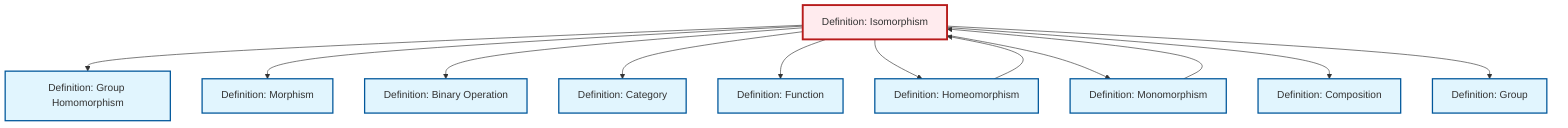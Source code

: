 graph TD
    classDef definition fill:#e1f5fe,stroke:#01579b,stroke-width:2px
    classDef theorem fill:#f3e5f5,stroke:#4a148c,stroke-width:2px
    classDef axiom fill:#fff3e0,stroke:#e65100,stroke-width:2px
    classDef example fill:#e8f5e9,stroke:#1b5e20,stroke-width:2px
    classDef current fill:#ffebee,stroke:#b71c1c,stroke-width:3px
    def-group["Definition: Group"]:::definition
    def-function["Definition: Function"]:::definition
    def-composition["Definition: Composition"]:::definition
    def-homomorphism["Definition: Group Homomorphism"]:::definition
    def-category["Definition: Category"]:::definition
    def-isomorphism["Definition: Isomorphism"]:::definition
    def-homeomorphism["Definition: Homeomorphism"]:::definition
    def-monomorphism["Definition: Monomorphism"]:::definition
    def-morphism["Definition: Morphism"]:::definition
    def-binary-operation["Definition: Binary Operation"]:::definition
    def-isomorphism --> def-homomorphism
    def-isomorphism --> def-morphism
    def-isomorphism --> def-binary-operation
    def-isomorphism --> def-category
    def-isomorphism --> def-function
    def-isomorphism --> def-homeomorphism
    def-isomorphism --> def-monomorphism
    def-homeomorphism --> def-isomorphism
    def-isomorphism --> def-composition
    def-isomorphism --> def-group
    def-monomorphism --> def-isomorphism
    class def-isomorphism current